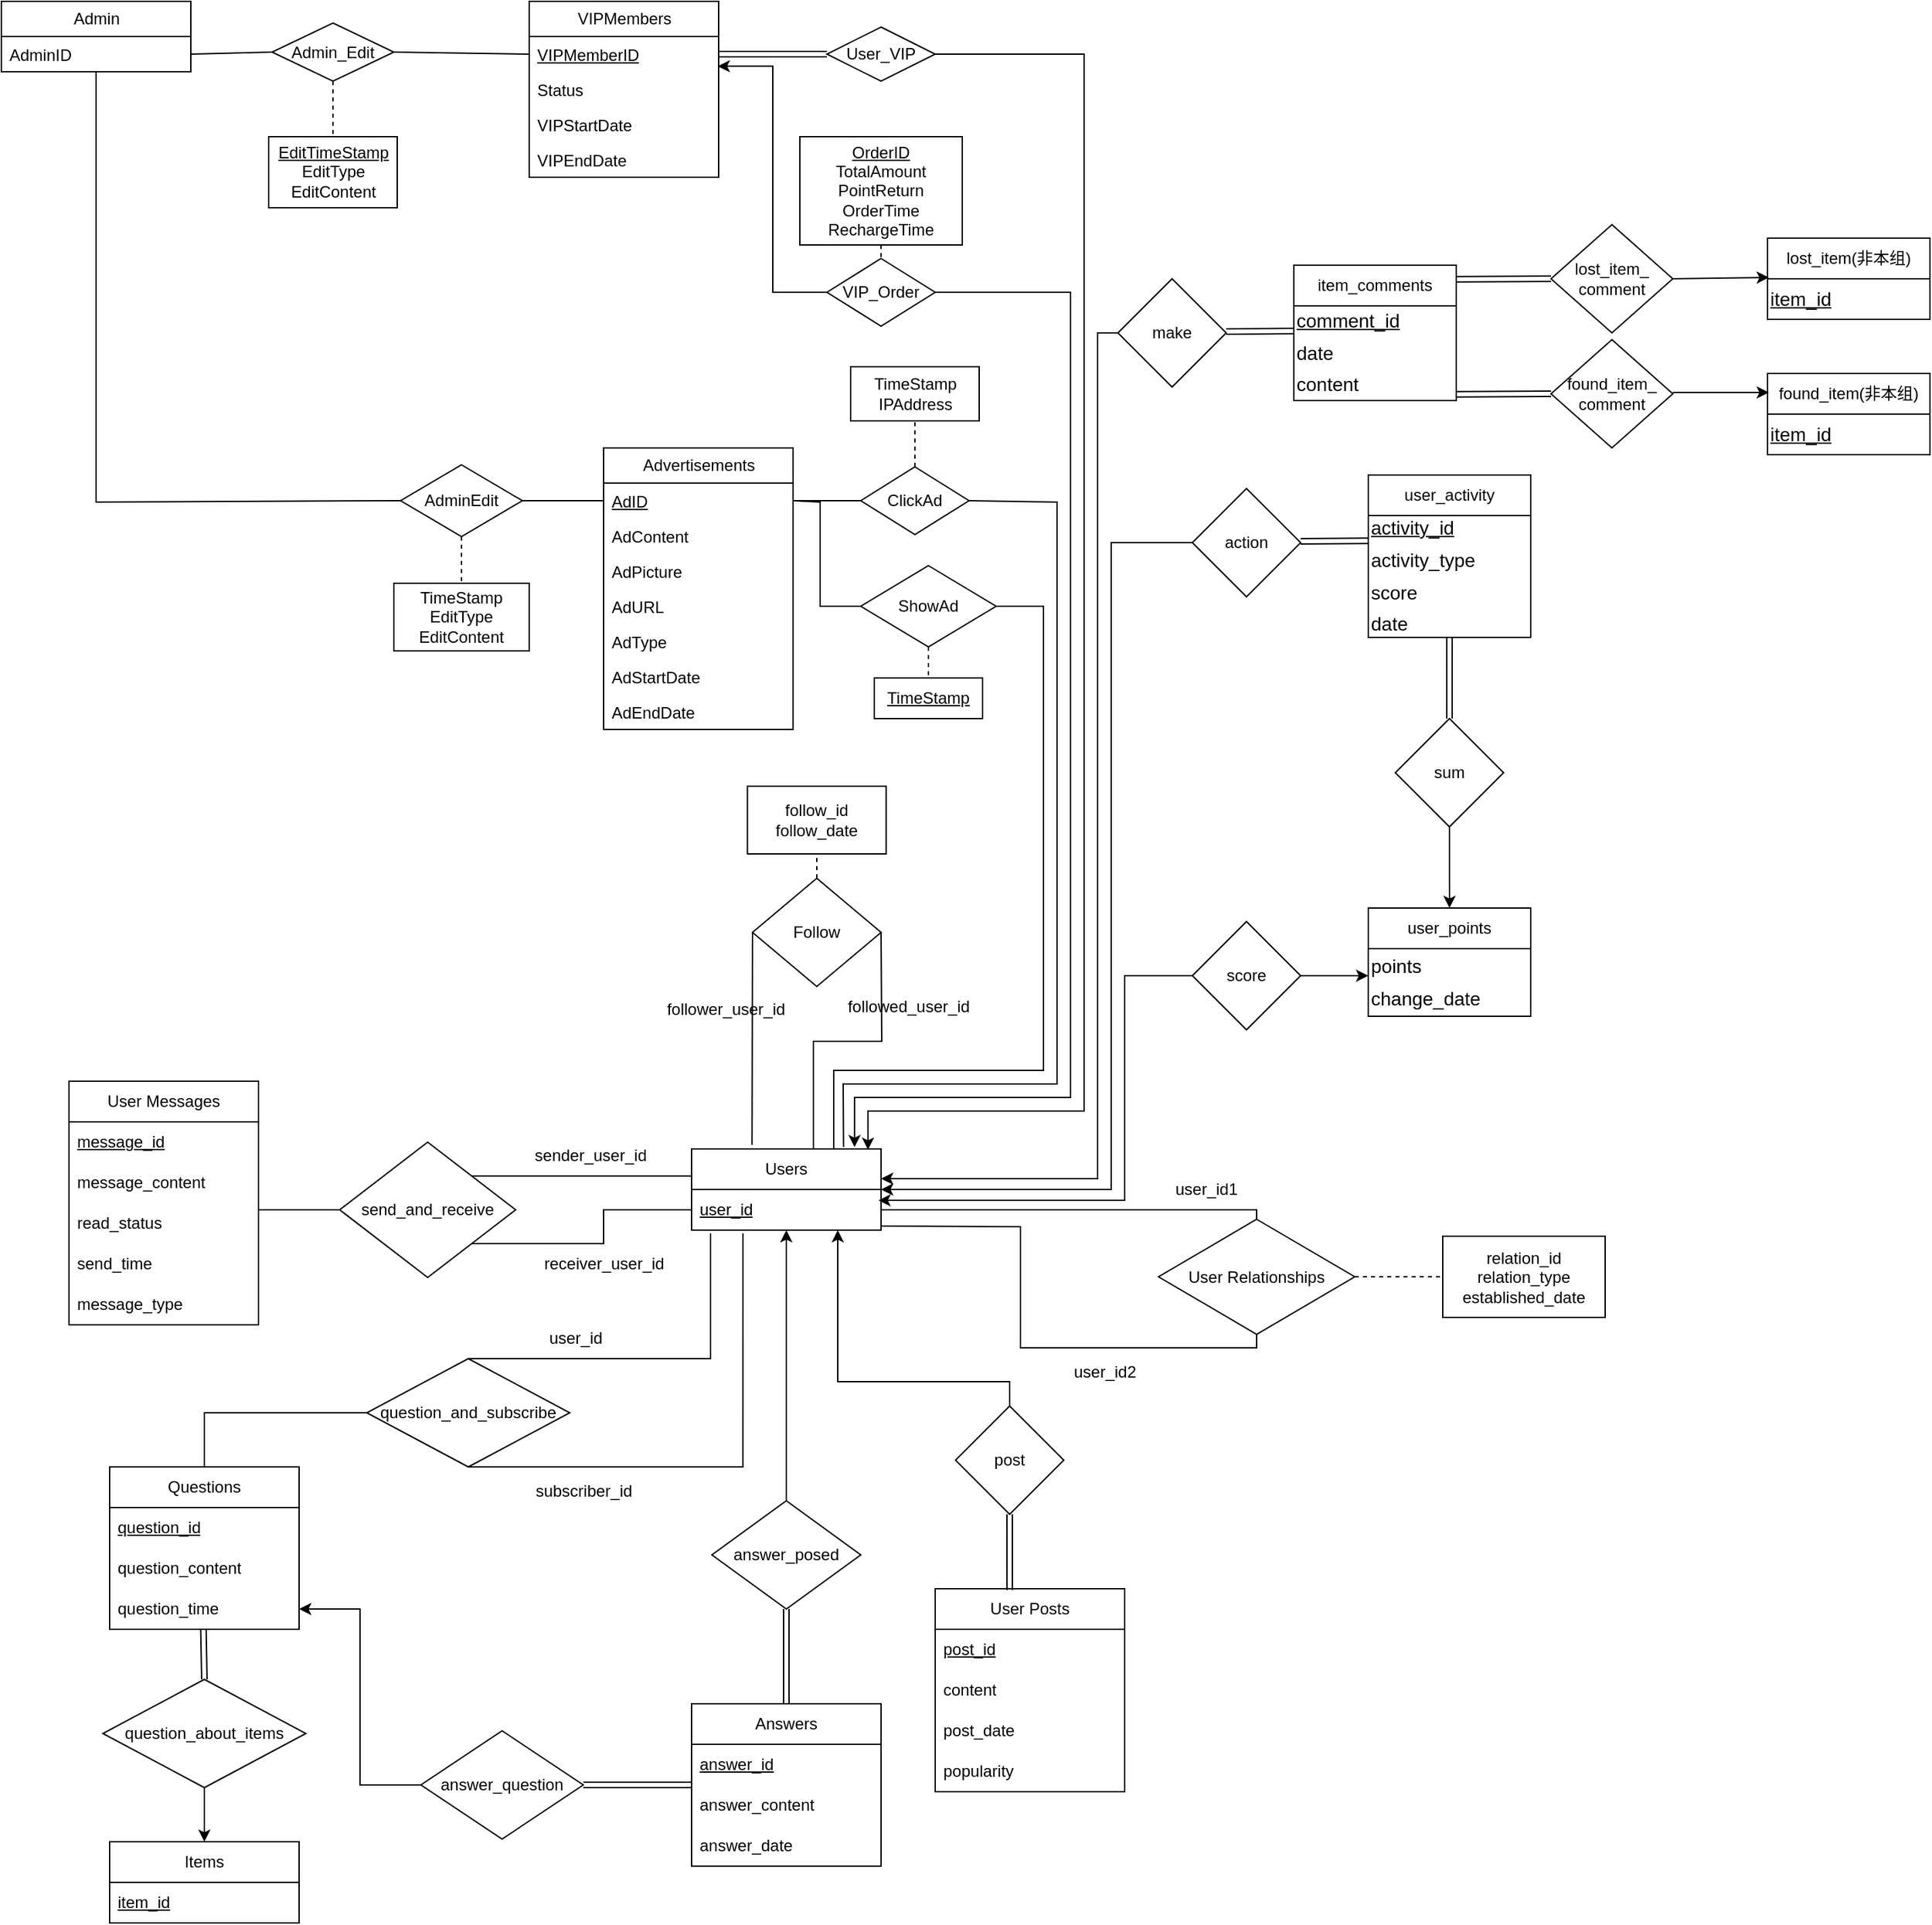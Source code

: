 <mxfile version="24.4.4" type="device">
  <diagram id="23iRSUPoRavnBvh4doch" name="Page-1">
    <mxGraphModel dx="1953" dy="738" grid="1" gridSize="10" guides="1" tooltips="1" connect="1" arrows="1" fold="1" page="1" pageScale="1" pageWidth="827" pageHeight="1169" math="0" shadow="0">
      <root>
        <mxCell id="0" />
        <mxCell id="1" parent="0" />
        <mxCell id="2" value="VIPMembers" style="swimlane;fontStyle=0;childLayout=stackLayout;horizontal=1;startSize=26;fillColor=none;horizontalStack=0;resizeParent=1;resizeParentMax=0;resizeLast=0;collapsible=1;marginBottom=0;html=1;" parent="1" vertex="1">
          <mxGeometry x="80" y="250" width="140" height="130" as="geometry" />
        </mxCell>
        <mxCell id="3" value="&lt;u&gt;VIPMemberID&lt;/u&gt;" style="text;strokeColor=none;fillColor=none;align=left;verticalAlign=top;spacingLeft=4;spacingRight=4;overflow=hidden;rotatable=0;points=[[0,0.5],[1,0.5]];portConstraint=eastwest;whiteSpace=wrap;html=1;" parent="2" vertex="1">
          <mxGeometry y="26" width="140" height="26" as="geometry" />
        </mxCell>
        <mxCell id="4" value="Status" style="text;strokeColor=none;fillColor=none;align=left;verticalAlign=top;spacingLeft=4;spacingRight=4;overflow=hidden;rotatable=0;points=[[0,0.5],[1,0.5]];portConstraint=eastwest;whiteSpace=wrap;html=1;" parent="2" vertex="1">
          <mxGeometry y="52" width="140" height="26" as="geometry" />
        </mxCell>
        <mxCell id="5" value="VIPStartDate" style="text;strokeColor=none;fillColor=none;align=left;verticalAlign=top;spacingLeft=4;spacingRight=4;overflow=hidden;rotatable=0;points=[[0,0.5],[1,0.5]];portConstraint=eastwest;whiteSpace=wrap;html=1;" parent="2" vertex="1">
          <mxGeometry y="78" width="140" height="26" as="geometry" />
        </mxCell>
        <mxCell id="6" value="VIPEndDate" style="text;strokeColor=none;fillColor=none;align=left;verticalAlign=top;spacingLeft=4;spacingRight=4;overflow=hidden;rotatable=0;points=[[0,0.5],[1,0.5]];portConstraint=eastwest;whiteSpace=wrap;html=1;" parent="2" vertex="1">
          <mxGeometry y="104" width="140" height="26" as="geometry" />
        </mxCell>
        <mxCell id="7" style="edgeStyle=orthogonalEdgeStyle;rounded=0;orthogonalLoop=1;jettySize=auto;html=1;exitX=1;exitY=0.5;exitDx=0;exitDy=0;entryX=0.931;entryY=0.011;entryDx=0;entryDy=0;entryPerimeter=0;" parent="1" source="8" target="51" edge="1">
          <mxGeometry relative="1" as="geometry">
            <mxPoint x="490" y="1080" as="targetPoint" />
            <Array as="points">
              <mxPoint x="490" y="289" />
              <mxPoint x="490" y="1070" />
              <mxPoint x="330" y="1070" />
            </Array>
          </mxGeometry>
        </mxCell>
        <mxCell id="8" value="User_VIP" style="rhombus;whiteSpace=wrap;html=1;" parent="1" vertex="1">
          <mxGeometry x="300" y="269" width="80" height="40" as="geometry" />
        </mxCell>
        <mxCell id="11" style="edgeStyle=orthogonalEdgeStyle;rounded=0;orthogonalLoop=1;jettySize=auto;html=1;exitX=1;exitY=0.5;exitDx=0;exitDy=0;entryX=0.86;entryY=-0.022;entryDx=0;entryDy=0;entryPerimeter=0;" parent="1" source="13" target="51" edge="1">
          <mxGeometry relative="1" as="geometry">
            <Array as="points">
              <mxPoint x="480" y="465" />
              <mxPoint x="480" y="1060" />
              <mxPoint x="320" y="1060" />
            </Array>
          </mxGeometry>
        </mxCell>
        <mxCell id="12" style="edgeStyle=orthogonalEdgeStyle;rounded=0;orthogonalLoop=1;jettySize=auto;html=1;exitX=0;exitY=0.5;exitDx=0;exitDy=0;entryX=0.995;entryY=0.844;entryDx=0;entryDy=0;entryPerimeter=0;" parent="1" source="13" target="3" edge="1">
          <mxGeometry relative="1" as="geometry" />
        </mxCell>
        <mxCell id="13" value="VIP_Order" style="rhombus;whiteSpace=wrap;html=1;" parent="1" vertex="1">
          <mxGeometry x="300" y="440" width="80" height="50" as="geometry" />
        </mxCell>
        <mxCell id="14" value="" style="endArrow=none;dashed=1;html=1;rounded=0;exitX=0.5;exitY=1;exitDx=0;exitDy=0;entryX=0.5;entryY=0;entryDx=0;entryDy=0;" parent="1" source="21" target="13" edge="1">
          <mxGeometry width="50" height="50" relative="1" as="geometry">
            <mxPoint x="340" y="500" as="sourcePoint" />
            <mxPoint x="340" y="420" as="targetPoint" />
          </mxGeometry>
        </mxCell>
        <mxCell id="15" value="Admin_Edit" style="rhombus;whiteSpace=wrap;html=1;" parent="1" vertex="1">
          <mxGeometry x="-110" y="266" width="90" height="43" as="geometry" />
        </mxCell>
        <mxCell id="16" value="&lt;u&gt;EditTimeStamp&lt;/u&gt;&lt;br&gt;EditType&lt;br&gt;EditContent" style="whiteSpace=wrap;html=1;" parent="1" vertex="1">
          <mxGeometry x="-112.5" y="350" width="95" height="52.5" as="geometry" />
        </mxCell>
        <mxCell id="17" value="" style="endArrow=none;dashed=1;html=1;rounded=0;exitX=0.5;exitY=1;exitDx=0;exitDy=0;entryX=0.5;entryY=0;entryDx=0;entryDy=0;" parent="1" source="15" target="16" edge="1">
          <mxGeometry width="50" height="50" relative="1" as="geometry">
            <mxPoint x="-140" y="262.5" as="sourcePoint" />
            <mxPoint x="-20" y="330" as="targetPoint" />
          </mxGeometry>
        </mxCell>
        <mxCell id="18" value="Admin" style="swimlane;fontStyle=0;childLayout=stackLayout;horizontal=1;startSize=26;fillColor=none;horizontalStack=0;resizeParent=1;resizeParentMax=0;resizeLast=0;collapsible=1;marginBottom=0;html=1;" parent="1" vertex="1">
          <mxGeometry x="-310" y="250" width="140" height="52" as="geometry" />
        </mxCell>
        <mxCell id="19" value="AdminID" style="text;strokeColor=none;fillColor=none;align=left;verticalAlign=top;spacingLeft=4;spacingRight=4;overflow=hidden;rotatable=0;points=[[0,0.5],[1,0.5]];portConstraint=eastwest;whiteSpace=wrap;html=1;" parent="18" vertex="1">
          <mxGeometry y="26" width="140" height="26" as="geometry" />
        </mxCell>
        <mxCell id="20" value="" style="shape=link;html=1;rounded=0;exitX=1;exitY=0.5;exitDx=0;exitDy=0;entryX=0;entryY=0.5;entryDx=0;entryDy=0;" parent="1" source="3" target="8" edge="1">
          <mxGeometry width="100" relative="1" as="geometry">
            <mxPoint x="310" y="340" as="sourcePoint" />
            <mxPoint x="410" y="340" as="targetPoint" />
            <Array as="points" />
          </mxGeometry>
        </mxCell>
        <mxCell id="21" value="&lt;u style=&quot;&quot;&gt;OrderID&lt;br&gt;&lt;/u&gt;&lt;span style=&quot;text-align: left;&quot;&gt;TotalAmount&lt;br&gt;&lt;/span&gt;&lt;span style=&quot;text-align: left;&quot;&gt;PointReturn&lt;br&gt;&lt;/span&gt;&lt;span style=&quot;text-align: left;&quot;&gt;OrderTime&lt;br&gt;&lt;/span&gt;&lt;span style=&quot;text-align: left;&quot;&gt;RechargeTime&lt;/span&gt;&lt;u style=&quot;&quot;&gt;&lt;br&gt;&lt;/u&gt;" style="rounded=0;whiteSpace=wrap;html=1;" parent="1" vertex="1">
          <mxGeometry x="280" y="350" width="120" height="80" as="geometry" />
        </mxCell>
        <mxCell id="22" value="" style="endArrow=none;html=1;rounded=0;entryX=0;entryY=0.5;entryDx=0;entryDy=0;exitX=1;exitY=0.5;exitDx=0;exitDy=0;" parent="1" source="15" target="3" edge="1">
          <mxGeometry width="50" height="50" relative="1" as="geometry">
            <mxPoint x="-20" y="410" as="sourcePoint" />
            <mxPoint x="30" y="360" as="targetPoint" />
          </mxGeometry>
        </mxCell>
        <mxCell id="23" value="" style="endArrow=none;html=1;rounded=0;entryX=0;entryY=0.5;entryDx=0;entryDy=0;exitX=1;exitY=0.5;exitDx=0;exitDy=0;" parent="1" source="19" target="15" edge="1">
          <mxGeometry width="50" height="50" relative="1" as="geometry">
            <mxPoint x="-150" y="442.5" as="sourcePoint" />
            <mxPoint x="-100" y="392.5" as="targetPoint" />
          </mxGeometry>
        </mxCell>
        <mxCell id="24" value="Advertisements" style="swimlane;fontStyle=0;childLayout=stackLayout;horizontal=1;startSize=26;fillColor=none;horizontalStack=0;resizeParent=1;resizeParentMax=0;resizeLast=0;collapsible=1;marginBottom=0;html=1;" parent="1" vertex="1">
          <mxGeometry x="135" y="580" width="140" height="208" as="geometry" />
        </mxCell>
        <mxCell id="25" value="&lt;u&gt;AdID&lt;/u&gt;" style="text;strokeColor=none;fillColor=none;align=left;verticalAlign=top;spacingLeft=4;spacingRight=4;overflow=hidden;rotatable=0;points=[[0,0.5],[1,0.5]];portConstraint=eastwest;whiteSpace=wrap;html=1;" parent="24" vertex="1">
          <mxGeometry y="26" width="140" height="26" as="geometry" />
        </mxCell>
        <mxCell id="26" value="AdContent" style="text;strokeColor=none;fillColor=none;align=left;verticalAlign=top;spacingLeft=4;spacingRight=4;overflow=hidden;rotatable=0;points=[[0,0.5],[1,0.5]];portConstraint=eastwest;whiteSpace=wrap;html=1;" parent="24" vertex="1">
          <mxGeometry y="52" width="140" height="26" as="geometry" />
        </mxCell>
        <mxCell id="27" value="AdPicture" style="text;strokeColor=none;fillColor=none;align=left;verticalAlign=top;spacingLeft=4;spacingRight=4;overflow=hidden;rotatable=0;points=[[0,0.5],[1,0.5]];portConstraint=eastwest;whiteSpace=wrap;html=1;" parent="24" vertex="1">
          <mxGeometry y="78" width="140" height="26" as="geometry" />
        </mxCell>
        <mxCell id="28" value="AdURL" style="text;strokeColor=none;fillColor=none;align=left;verticalAlign=top;spacingLeft=4;spacingRight=4;overflow=hidden;rotatable=0;points=[[0,0.5],[1,0.5]];portConstraint=eastwest;whiteSpace=wrap;html=1;" parent="24" vertex="1">
          <mxGeometry y="104" width="140" height="26" as="geometry" />
        </mxCell>
        <mxCell id="29" value="AdType" style="text;strokeColor=none;fillColor=none;align=left;verticalAlign=top;spacingLeft=4;spacingRight=4;overflow=hidden;rotatable=0;points=[[0,0.5],[1,0.5]];portConstraint=eastwest;whiteSpace=wrap;html=1;" parent="24" vertex="1">
          <mxGeometry y="130" width="140" height="26" as="geometry" />
        </mxCell>
        <mxCell id="30" value="AdStartDate" style="text;strokeColor=none;fillColor=none;align=left;verticalAlign=top;spacingLeft=4;spacingRight=4;overflow=hidden;rotatable=0;points=[[0,0.5],[1,0.5]];portConstraint=eastwest;whiteSpace=wrap;html=1;" parent="24" vertex="1">
          <mxGeometry y="156" width="140" height="26" as="geometry" />
        </mxCell>
        <mxCell id="31" value="AdEndDate" style="text;strokeColor=none;fillColor=none;align=left;verticalAlign=top;spacingLeft=4;spacingRight=4;overflow=hidden;rotatable=0;points=[[0,0.5],[1,0.5]];portConstraint=eastwest;whiteSpace=wrap;html=1;" parent="24" vertex="1">
          <mxGeometry y="182" width="140" height="26" as="geometry" />
        </mxCell>
        <mxCell id="32" value="ShowAd" style="rhombus;whiteSpace=wrap;html=1;" parent="1" vertex="1">
          <mxGeometry x="325" y="667" width="100" height="60" as="geometry" />
        </mxCell>
        <mxCell id="33" value="" style="endArrow=none;dashed=1;html=1;rounded=0;exitX=0.5;exitY=1;exitDx=0;exitDy=0;entryX=0.5;entryY=0;entryDx=0;entryDy=0;" parent="1" source="32" target="34" edge="1">
          <mxGeometry width="50" height="50" relative="1" as="geometry">
            <mxPoint x="225" y="860" as="sourcePoint" />
            <mxPoint x="275" y="810" as="targetPoint" />
            <Array as="points" />
          </mxGeometry>
        </mxCell>
        <mxCell id="34" value="&lt;u&gt;TimeStamp&lt;/u&gt;" style="rounded=0;whiteSpace=wrap;html=1;" parent="1" vertex="1">
          <mxGeometry x="335" y="750" width="80" height="30" as="geometry" />
        </mxCell>
        <mxCell id="37" value="ClickAd" style="rhombus;whiteSpace=wrap;html=1;" parent="1" vertex="1">
          <mxGeometry x="325" y="594" width="80" height="50" as="geometry" />
        </mxCell>
        <mxCell id="38" value="TimeStamp&lt;br&gt;IPAddress" style="rounded=0;whiteSpace=wrap;html=1;" parent="1" vertex="1">
          <mxGeometry x="317.5" y="520" width="95" height="40" as="geometry" />
        </mxCell>
        <mxCell id="39" value="" style="endArrow=none;dashed=1;html=1;rounded=0;entryX=0.5;entryY=1;entryDx=0;entryDy=0;exitX=0.5;exitY=0;exitDx=0;exitDy=0;" parent="1" source="37" target="38" edge="1">
          <mxGeometry width="50" height="50" relative="1" as="geometry">
            <mxPoint x="265" y="640" as="sourcePoint" />
            <mxPoint x="315" y="590" as="targetPoint" />
          </mxGeometry>
        </mxCell>
        <mxCell id="40" value="AdminEdit" style="rhombus;whiteSpace=wrap;html=1;" parent="1" vertex="1">
          <mxGeometry x="-15" y="592.5" width="90" height="53" as="geometry" />
        </mxCell>
        <mxCell id="41" value="TimeStamp&lt;br&gt;EditType&lt;br&gt;EditContent" style="rounded=0;whiteSpace=wrap;html=1;" parent="1" vertex="1">
          <mxGeometry x="-20" y="680" width="100" height="50" as="geometry" />
        </mxCell>
        <mxCell id="42" value="" style="endArrow=none;dashed=1;html=1;rounded=0;exitX=0.5;exitY=1;exitDx=0;exitDy=0;entryX=0.5;entryY=0;entryDx=0;entryDy=0;" parent="1" source="40" target="41" edge="1">
          <mxGeometry width="50" height="50" relative="1" as="geometry">
            <mxPoint x="30" y="650" as="sourcePoint" />
            <mxPoint x="30" y="670" as="targetPoint" />
          </mxGeometry>
        </mxCell>
        <mxCell id="45" value="" style="endArrow=none;html=1;rounded=0;entryX=0;entryY=0.5;entryDx=0;entryDy=0;" parent="1" source="19" target="40" edge="1">
          <mxGeometry width="50" height="50" relative="1" as="geometry">
            <mxPoint x="-115" y="749" as="sourcePoint" />
            <mxPoint x="-85" y="774" as="targetPoint" />
            <Array as="points">
              <mxPoint x="-240" y="620" />
            </Array>
          </mxGeometry>
        </mxCell>
        <mxCell id="46" value="" style="endArrow=none;html=1;rounded=0;entryX=0;entryY=0.5;entryDx=0;entryDy=0;exitX=1;exitY=0.5;exitDx=0;exitDy=0;" parent="1" source="40" target="25" edge="1">
          <mxGeometry width="50" height="50" relative="1" as="geometry">
            <mxPoint x="-95" y="760" as="sourcePoint" />
            <mxPoint x="-45" y="710" as="targetPoint" />
          </mxGeometry>
        </mxCell>
        <mxCell id="47" value="" style="endArrow=none;html=1;rounded=0;entryX=0;entryY=0.5;entryDx=0;entryDy=0;exitX=1;exitY=0.5;exitDx=0;exitDy=0;" parent="1" source="25" target="37" edge="1">
          <mxGeometry width="50" height="50" relative="1" as="geometry">
            <mxPoint x="285" y="670" as="sourcePoint" />
            <mxPoint x="335" y="620" as="targetPoint" />
          </mxGeometry>
        </mxCell>
        <mxCell id="48" value="" style="endArrow=none;html=1;rounded=0;entryX=0.802;entryY=-0.022;entryDx=0;entryDy=0;exitX=1;exitY=0.5;exitDx=0;exitDy=0;entryPerimeter=0;" parent="1" source="37" target="51" edge="1">
          <mxGeometry width="50" height="50" relative="1" as="geometry">
            <mxPoint x="365" y="820" as="sourcePoint" />
            <mxPoint x="415" y="749" as="targetPoint" />
            <Array as="points">
              <mxPoint x="470" y="620" />
              <mxPoint x="470" y="1050" />
              <mxPoint x="312" y="1050" />
            </Array>
          </mxGeometry>
        </mxCell>
        <mxCell id="49" value="" style="endArrow=none;html=1;rounded=0;entryX=0.75;entryY=0;entryDx=0;entryDy=0;exitX=1;exitY=0.5;exitDx=0;exitDy=0;" parent="1" source="32" target="51" edge="1">
          <mxGeometry width="50" height="50" relative="1" as="geometry">
            <mxPoint x="485" y="950" as="sourcePoint" />
            <mxPoint x="489.06" y="764.678" as="targetPoint" />
            <Array as="points">
              <mxPoint x="460" y="697" />
              <mxPoint x="460" y="1040" />
              <mxPoint x="305" y="1040" />
            </Array>
          </mxGeometry>
        </mxCell>
        <mxCell id="50" value="" style="endArrow=none;html=1;rounded=0;entryX=0;entryY=0.5;entryDx=0;entryDy=0;exitX=1;exitY=0.5;exitDx=0;exitDy=0;" parent="1" source="25" target="32" edge="1">
          <mxGeometry width="50" height="50" relative="1" as="geometry">
            <mxPoint x="335" y="880" as="sourcePoint" />
            <mxPoint x="385" y="830" as="targetPoint" />
            <Array as="points">
              <mxPoint x="295" y="620" />
              <mxPoint x="295" y="697" />
            </Array>
          </mxGeometry>
        </mxCell>
        <mxCell id="51" value="Users" style="swimlane;fontStyle=0;childLayout=stackLayout;horizontal=1;startSize=30;horizontalStack=0;resizeParent=1;resizeParentMax=0;resizeLast=0;collapsible=1;marginBottom=0;whiteSpace=wrap;html=1;" parent="1" vertex="1">
          <mxGeometry x="200" y="1098" width="140" height="60" as="geometry" />
        </mxCell>
        <mxCell id="52" value="&lt;u&gt;user_id&lt;/u&gt;" style="text;strokeColor=none;fillColor=none;align=left;verticalAlign=middle;spacingLeft=4;spacingRight=4;overflow=hidden;points=[[0,0.5],[1,0.5]];portConstraint=eastwest;rotatable=0;whiteSpace=wrap;html=1;" parent="51" vertex="1">
          <mxGeometry y="30" width="140" height="30" as="geometry" />
        </mxCell>
        <mxCell id="53" value="User Messages" style="swimlane;fontStyle=0;childLayout=stackLayout;horizontal=1;startSize=30;horizontalStack=0;resizeParent=1;resizeParentMax=0;resizeLast=0;collapsible=1;marginBottom=0;whiteSpace=wrap;html=1;" parent="1" vertex="1">
          <mxGeometry x="-260" y="1048" width="140" height="180" as="geometry">
            <mxRectangle x="70" y="240" width="100" height="30" as="alternateBounds" />
          </mxGeometry>
        </mxCell>
        <mxCell id="54" value="&lt;u&gt;message_id&lt;/u&gt;" style="text;strokeColor=none;fillColor=none;align=left;verticalAlign=middle;spacingLeft=4;spacingRight=4;overflow=hidden;points=[[0,0.5],[1,0.5]];portConstraint=eastwest;rotatable=0;whiteSpace=wrap;html=1;" parent="53" vertex="1">
          <mxGeometry y="30" width="140" height="30" as="geometry" />
        </mxCell>
        <mxCell id="55" value="message_content" style="text;strokeColor=none;fillColor=none;align=left;verticalAlign=middle;spacingLeft=4;spacingRight=4;overflow=hidden;points=[[0,0.5],[1,0.5]];portConstraint=eastwest;rotatable=0;whiteSpace=wrap;html=1;" parent="53" vertex="1">
          <mxGeometry y="60" width="140" height="30" as="geometry" />
        </mxCell>
        <mxCell id="56" value="read_status" style="text;strokeColor=none;fillColor=none;align=left;verticalAlign=middle;spacingLeft=4;spacingRight=4;overflow=hidden;points=[[0,0.5],[1,0.5]];portConstraint=eastwest;rotatable=0;whiteSpace=wrap;html=1;" parent="53" vertex="1">
          <mxGeometry y="90" width="140" height="30" as="geometry" />
        </mxCell>
        <mxCell id="57" value="send_time" style="text;strokeColor=none;fillColor=none;align=left;verticalAlign=middle;spacingLeft=4;spacingRight=4;overflow=hidden;points=[[0,0.5],[1,0.5]];portConstraint=eastwest;rotatable=0;whiteSpace=wrap;html=1;" parent="53" vertex="1">
          <mxGeometry y="120" width="140" height="30" as="geometry" />
        </mxCell>
        <mxCell id="58" value="message_type" style="text;strokeColor=none;fillColor=none;align=left;verticalAlign=middle;spacingLeft=4;spacingRight=4;overflow=hidden;points=[[0,0.5],[1,0.5]];portConstraint=eastwest;rotatable=0;whiteSpace=wrap;html=1;" parent="53" vertex="1">
          <mxGeometry y="150" width="140" height="30" as="geometry" />
        </mxCell>
        <mxCell id="59" value="send_and_receive" style="rhombus;whiteSpace=wrap;html=1;" parent="1" vertex="1">
          <mxGeometry x="-60" y="1093" width="130" height="100" as="geometry" />
        </mxCell>
        <mxCell id="60" value="sender_user_id" style="text;html=1;align=center;verticalAlign=middle;resizable=0;points=[];autosize=1;strokeColor=none;fillColor=none;" parent="1" vertex="1">
          <mxGeometry x="70" y="1088" width="110" height="30" as="geometry" />
        </mxCell>
        <mxCell id="61" value="receiver_user_id" style="text;html=1;align=center;verticalAlign=middle;resizable=0;points=[];autosize=1;strokeColor=none;fillColor=none;" parent="1" vertex="1">
          <mxGeometry x="80" y="1168" width="110" height="30" as="geometry" />
        </mxCell>
        <mxCell id="62" value="User Posts" style="swimlane;fontStyle=0;childLayout=stackLayout;horizontal=1;startSize=30;horizontalStack=0;resizeParent=1;resizeParentMax=0;resizeLast=0;collapsible=1;marginBottom=0;whiteSpace=wrap;html=1;" parent="1" vertex="1">
          <mxGeometry x="380" y="1423" width="140" height="150" as="geometry" />
        </mxCell>
        <mxCell id="63" value="&lt;u&gt;post_id&lt;/u&gt;" style="text;strokeColor=none;fillColor=none;align=left;verticalAlign=middle;spacingLeft=4;spacingRight=4;overflow=hidden;points=[[0,0.5],[1,0.5]];portConstraint=eastwest;rotatable=0;whiteSpace=wrap;html=1;" parent="62" vertex="1">
          <mxGeometry y="30" width="140" height="30" as="geometry" />
        </mxCell>
        <mxCell id="64" value="content" style="text;strokeColor=none;fillColor=none;align=left;verticalAlign=middle;spacingLeft=4;spacingRight=4;overflow=hidden;points=[[0,0.5],[1,0.5]];portConstraint=eastwest;rotatable=0;whiteSpace=wrap;html=1;" parent="62" vertex="1">
          <mxGeometry y="60" width="140" height="30" as="geometry" />
        </mxCell>
        <mxCell id="65" value="post_date" style="text;strokeColor=none;fillColor=none;align=left;verticalAlign=middle;spacingLeft=4;spacingRight=4;overflow=hidden;points=[[0,0.5],[1,0.5]];portConstraint=eastwest;rotatable=0;whiteSpace=wrap;html=1;" parent="62" vertex="1">
          <mxGeometry y="90" width="140" height="30" as="geometry" />
        </mxCell>
        <mxCell id="66" value="popularity" style="text;strokeColor=none;fillColor=none;align=left;verticalAlign=middle;spacingLeft=4;spacingRight=4;overflow=hidden;points=[[0,0.5],[1,0.5]];portConstraint=eastwest;rotatable=0;whiteSpace=wrap;html=1;" parent="62" vertex="1">
          <mxGeometry y="120" width="140" height="30" as="geometry" />
        </mxCell>
        <mxCell id="67" value="post" style="rhombus;whiteSpace=wrap;html=1;" parent="1" vertex="1">
          <mxGeometry x="395" y="1288" width="80" height="80" as="geometry" />
        </mxCell>
        <mxCell id="68" value="User Relationships" style="rhombus;whiteSpace=wrap;html=1;" parent="1" vertex="1">
          <mxGeometry x="545" y="1150" width="145" height="85" as="geometry" />
        </mxCell>
        <mxCell id="69" value="Questions" style="swimlane;fontStyle=0;childLayout=stackLayout;horizontal=1;startSize=30;horizontalStack=0;resizeParent=1;resizeParentMax=0;resizeLast=0;collapsible=1;marginBottom=0;whiteSpace=wrap;html=1;" parent="1" vertex="1">
          <mxGeometry x="-230" y="1333" width="140" height="120" as="geometry" />
        </mxCell>
        <mxCell id="70" value="&lt;u&gt;question_id&lt;/u&gt;" style="text;strokeColor=none;fillColor=none;align=left;verticalAlign=middle;spacingLeft=4;spacingRight=4;overflow=hidden;points=[[0,0.5],[1,0.5]];portConstraint=eastwest;rotatable=0;whiteSpace=wrap;html=1;" parent="69" vertex="1">
          <mxGeometry y="30" width="140" height="30" as="geometry" />
        </mxCell>
        <mxCell id="71" value="question_content" style="text;strokeColor=none;fillColor=none;align=left;verticalAlign=middle;spacingLeft=4;spacingRight=4;overflow=hidden;points=[[0,0.5],[1,0.5]];portConstraint=eastwest;rotatable=0;whiteSpace=wrap;html=1;" parent="69" vertex="1">
          <mxGeometry y="60" width="140" height="30" as="geometry" />
        </mxCell>
        <mxCell id="72" value="question_time" style="text;strokeColor=none;fillColor=none;align=left;verticalAlign=middle;spacingLeft=4;spacingRight=4;overflow=hidden;points=[[0,0.5],[1,0.5]];portConstraint=eastwest;rotatable=0;whiteSpace=wrap;html=1;" parent="69" vertex="1">
          <mxGeometry y="90" width="140" height="30" as="geometry" />
        </mxCell>
        <mxCell id="73" value="Answers" style="swimlane;fontStyle=0;childLayout=stackLayout;horizontal=1;startSize=30;horizontalStack=0;resizeParent=1;resizeParentMax=0;resizeLast=0;collapsible=1;marginBottom=0;whiteSpace=wrap;html=1;" parent="1" vertex="1">
          <mxGeometry x="200" y="1508" width="140" height="120" as="geometry" />
        </mxCell>
        <mxCell id="74" value="&lt;u&gt;answer_id&lt;/u&gt;" style="text;strokeColor=none;fillColor=none;align=left;verticalAlign=middle;spacingLeft=4;spacingRight=4;overflow=hidden;points=[[0,0.5],[1,0.5]];portConstraint=eastwest;rotatable=0;whiteSpace=wrap;html=1;" parent="73" vertex="1">
          <mxGeometry y="30" width="140" height="30" as="geometry" />
        </mxCell>
        <mxCell id="75" value="answer_content" style="text;strokeColor=none;fillColor=none;align=left;verticalAlign=middle;spacingLeft=4;spacingRight=4;overflow=hidden;points=[[0,0.5],[1,0.5]];portConstraint=eastwest;rotatable=0;whiteSpace=wrap;html=1;" parent="73" vertex="1">
          <mxGeometry y="60" width="140" height="30" as="geometry" />
        </mxCell>
        <mxCell id="76" value="answer_date" style="text;strokeColor=none;fillColor=none;align=left;verticalAlign=middle;spacingLeft=4;spacingRight=4;overflow=hidden;points=[[0,0.5],[1,0.5]];portConstraint=eastwest;rotatable=0;whiteSpace=wrap;html=1;" parent="73" vertex="1">
          <mxGeometry y="90" width="140" height="30" as="geometry" />
        </mxCell>
        <mxCell id="77" value="question_and_subscribe" style="rhombus;whiteSpace=wrap;html=1;" parent="1" vertex="1">
          <mxGeometry x="-40" y="1253" width="150" height="80" as="geometry" />
        </mxCell>
        <mxCell id="78" style="edgeStyle=orthogonalEdgeStyle;rounded=0;orthogonalLoop=1;jettySize=auto;html=1;exitX=0.5;exitY=1;exitDx=0;exitDy=0;entryX=0.5;entryY=0;entryDx=0;entryDy=0;shape=link;" parent="1" source="79" target="73" edge="1">
          <mxGeometry relative="1" as="geometry" />
        </mxCell>
        <mxCell id="79" value="answer_posed" style="rhombus;whiteSpace=wrap;html=1;" parent="1" vertex="1">
          <mxGeometry x="215" y="1358" width="110" height="80" as="geometry" />
        </mxCell>
        <mxCell id="80" style="edgeStyle=orthogonalEdgeStyle;rounded=0;orthogonalLoop=1;jettySize=auto;html=1;exitX=0;exitY=0.5;exitDx=0;exitDy=0;entryX=1;entryY=0.5;entryDx=0;entryDy=0;" parent="1" source="82" target="72" edge="1">
          <mxGeometry relative="1" as="geometry" />
        </mxCell>
        <mxCell id="81" style="edgeStyle=orthogonalEdgeStyle;rounded=0;orthogonalLoop=1;jettySize=auto;html=1;exitX=1;exitY=0.5;exitDx=0;exitDy=0;entryX=0;entryY=0.5;entryDx=0;entryDy=0;shape=link;" parent="1" source="82" target="73" edge="1">
          <mxGeometry relative="1" as="geometry" />
        </mxCell>
        <mxCell id="82" value="answer_question" style="rhombus;whiteSpace=wrap;html=1;" parent="1" vertex="1">
          <mxGeometry y="1528" width="120" height="80" as="geometry" />
        </mxCell>
        <mxCell id="83" value="Items" style="swimlane;fontStyle=0;childLayout=stackLayout;horizontal=1;startSize=30;horizontalStack=0;resizeParent=1;resizeParentMax=0;resizeLast=0;collapsible=1;marginBottom=0;whiteSpace=wrap;html=1;" parent="1" vertex="1">
          <mxGeometry x="-230" y="1610" width="140" height="60" as="geometry" />
        </mxCell>
        <mxCell id="84" value="&lt;u&gt;item_id&lt;/u&gt;" style="text;strokeColor=none;fillColor=none;align=left;verticalAlign=middle;spacingLeft=4;spacingRight=4;overflow=hidden;points=[[0,0.5],[1,0.5]];portConstraint=eastwest;rotatable=0;whiteSpace=wrap;html=1;" parent="83" vertex="1">
          <mxGeometry y="30" width="140" height="30" as="geometry" />
        </mxCell>
        <mxCell id="85" style="edgeStyle=orthogonalEdgeStyle;rounded=0;orthogonalLoop=1;jettySize=auto;html=1;exitX=0.5;exitY=1;exitDx=0;exitDy=0;entryX=0.5;entryY=0;entryDx=0;entryDy=0;" parent="1" source="86" target="83" edge="1">
          <mxGeometry relative="1" as="geometry" />
        </mxCell>
        <mxCell id="86" value="question_about_items" style="rhombus;whiteSpace=wrap;html=1;" parent="1" vertex="1">
          <mxGeometry x="-235" y="1490" width="150" height="80" as="geometry" />
        </mxCell>
        <mxCell id="87" style="edgeStyle=orthogonalEdgeStyle;rounded=0;orthogonalLoop=1;jettySize=auto;html=1;exitX=0.5;exitY=0;exitDx=0;exitDy=0;" parent="1" source="67" edge="1">
          <mxGeometry relative="1" as="geometry">
            <mxPoint x="308" y="1158" as="targetPoint" />
            <Array as="points">
              <mxPoint x="435" y="1270" />
              <mxPoint x="308" y="1270" />
            </Array>
          </mxGeometry>
        </mxCell>
        <mxCell id="88" style="edgeStyle=orthogonalEdgeStyle;rounded=0;orthogonalLoop=1;jettySize=auto;html=1;exitX=0.5;exitY=0;exitDx=0;exitDy=0;" parent="1" source="79" edge="1">
          <mxGeometry relative="1" as="geometry">
            <mxPoint x="270" y="1158" as="targetPoint" />
            <Array as="points">
              <mxPoint x="270" y="1158" />
            </Array>
          </mxGeometry>
        </mxCell>
        <mxCell id="89" style="edgeStyle=orthogonalEdgeStyle;rounded=0;orthogonalLoop=1;jettySize=auto;html=1;exitX=0.5;exitY=1;exitDx=0;exitDy=0;entryX=0.393;entryY=0.007;entryDx=0;entryDy=0;entryPerimeter=0;shape=link;" parent="1" source="67" target="62" edge="1">
          <mxGeometry relative="1" as="geometry" />
        </mxCell>
        <mxCell id="90" style="edgeStyle=orthogonalEdgeStyle;rounded=0;orthogonalLoop=1;jettySize=auto;html=1;exitX=0.5;exitY=0;exitDx=0;exitDy=0;entryX=0.495;entryY=0.989;entryDx=0;entryDy=0;entryPerimeter=0;shape=link;" parent="1" source="86" target="72" edge="1">
          <mxGeometry relative="1" as="geometry">
            <mxPoint x="-160" y="1512.01" as="targetPoint" />
          </mxGeometry>
        </mxCell>
        <mxCell id="92" value="" style="endArrow=none;html=1;rounded=0;entryX=0.5;entryY=1;entryDx=0;entryDy=0;edgeStyle=orthogonalEdgeStyle;" parent="1" target="68" edge="1">
          <mxGeometry width="50" height="50" relative="1" as="geometry">
            <mxPoint x="340" y="1155" as="sourcePoint" />
            <mxPoint x="480" y="1178" as="targetPoint" />
          </mxGeometry>
        </mxCell>
        <mxCell id="94" value="user_id2" style="text;html=1;align=center;verticalAlign=middle;resizable=0;points=[];autosize=1;strokeColor=none;fillColor=none;" parent="1" vertex="1">
          <mxGeometry x="470" y="1247.5" width="70" height="30" as="geometry" />
        </mxCell>
        <mxCell id="95" value="Follow" style="rhombus;whiteSpace=wrap;html=1;" parent="1" vertex="1">
          <mxGeometry x="245" y="898" width="95" height="80" as="geometry" />
        </mxCell>
        <mxCell id="96" value="" style="endArrow=none;html=1;rounded=0;exitX=0.319;exitY=-0.05;exitDx=0;exitDy=0;exitPerimeter=0;" parent="1" source="51" edge="1">
          <mxGeometry width="50" height="50" relative="1" as="geometry">
            <mxPoint x="195" y="988" as="sourcePoint" />
            <mxPoint x="245" y="938" as="targetPoint" />
          </mxGeometry>
        </mxCell>
        <mxCell id="97" value="" style="endArrow=none;html=1;rounded=0;exitX=0.643;exitY=0;exitDx=0;exitDy=0;exitPerimeter=0;edgeStyle=orthogonalEdgeStyle;" parent="1" source="51" edge="1">
          <mxGeometry width="50" height="50" relative="1" as="geometry">
            <mxPoint x="290" y="988" as="sourcePoint" />
            <mxPoint x="340" y="938" as="targetPoint" />
          </mxGeometry>
        </mxCell>
        <mxCell id="98" value="follower_user_id" style="text;html=1;align=center;verticalAlign=middle;resizable=0;points=[];autosize=1;strokeColor=none;fillColor=none;" parent="1" vertex="1">
          <mxGeometry x="170" y="980" width="110" height="30" as="geometry" />
        </mxCell>
        <mxCell id="99" value="followed_user_id" style="text;html=1;align=center;verticalAlign=middle;resizable=0;points=[];autosize=1;strokeColor=none;fillColor=none;" parent="1" vertex="1">
          <mxGeometry x="305" y="978" width="110" height="30" as="geometry" />
        </mxCell>
        <mxCell id="100" value="" style="endArrow=none;dashed=1;html=1;rounded=0;exitX=1;exitY=0.5;exitDx=0;exitDy=0;entryX=0;entryY=0.472;entryDx=0;entryDy=0;entryPerimeter=0;" parent="1" source="68" edge="1">
          <mxGeometry width="50" height="50" relative="1" as="geometry">
            <mxPoint x="705" y="1235" as="sourcePoint" />
            <mxPoint x="755" y="1192.48" as="targetPoint" />
          </mxGeometry>
        </mxCell>
        <mxCell id="101" value="relation_id&lt;div&gt;relation_type&lt;/div&gt;&lt;div&gt;established_date&lt;/div&gt;" style="rounded=0;whiteSpace=wrap;html=1;" parent="1" vertex="1">
          <mxGeometry x="755" y="1162.5" width="120" height="60" as="geometry" />
        </mxCell>
        <mxCell id="102" value="follow_id&lt;div&gt;follow_date&lt;/div&gt;" style="rounded=0;whiteSpace=wrap;html=1;" parent="1" vertex="1">
          <mxGeometry x="241.25" y="830" width="102.5" height="50" as="geometry" />
        </mxCell>
        <mxCell id="103" value="" style="endArrow=none;dashed=1;html=1;rounded=0;entryX=0.5;entryY=1;entryDx=0;entryDy=0;exitX=0.5;exitY=0;exitDx=0;exitDy=0;" parent="1" source="95" target="102" edge="1">
          <mxGeometry width="50" height="50" relative="1" as="geometry">
            <mxPoint x="290" y="898" as="sourcePoint" />
            <mxPoint x="340" y="848" as="targetPoint" />
          </mxGeometry>
        </mxCell>
        <mxCell id="104" value="" style="endArrow=none;html=1;rounded=0;entryX=0;entryY=0.333;entryDx=0;entryDy=0;exitX=1;exitY=0;exitDx=0;exitDy=0;entryPerimeter=0;" parent="1" source="59" target="51" edge="1">
          <mxGeometry width="50" height="50" relative="1" as="geometry">
            <mxPoint x="94" y="1118" as="sourcePoint" />
            <mxPoint x="144" y="1068" as="targetPoint" />
          </mxGeometry>
        </mxCell>
        <mxCell id="105" value="" style="endArrow=none;html=1;rounded=0;entryX=0;entryY=0.5;entryDx=0;entryDy=0;exitX=1;exitY=1;exitDx=0;exitDy=0;edgeStyle=orthogonalEdgeStyle;" parent="1" source="59" target="52" edge="1">
          <mxGeometry width="50" height="50" relative="1" as="geometry">
            <mxPoint x="110" y="1218" as="sourcePoint" />
            <mxPoint x="160" y="1168" as="targetPoint" />
          </mxGeometry>
        </mxCell>
        <mxCell id="106" value="" style="endArrow=none;html=1;rounded=0;entryX=0.1;entryY=1.078;entryDx=0;entryDy=0;entryPerimeter=0;exitX=0.5;exitY=0;exitDx=0;exitDy=0;edgeStyle=orthogonalEdgeStyle;" parent="1" source="77" target="52" edge="1">
          <mxGeometry width="50" height="50" relative="1" as="geometry">
            <mxPoint x="94" y="1268" as="sourcePoint" />
            <mxPoint x="144" y="1218" as="targetPoint" />
            <Array as="points">
              <mxPoint x="214" y="1253" />
            </Array>
          </mxGeometry>
        </mxCell>
        <mxCell id="107" value="" style="endArrow=none;html=1;rounded=0;exitX=0.5;exitY=1;exitDx=0;exitDy=0;entryX=0.271;entryY=1.078;entryDx=0;entryDy=0;entryPerimeter=0;edgeStyle=orthogonalEdgeStyle;" parent="1" source="77" target="52" edge="1">
          <mxGeometry width="50" height="50" relative="1" as="geometry">
            <mxPoint x="120" y="1318" as="sourcePoint" />
            <mxPoint x="170" y="1268" as="targetPoint" />
            <Array as="points">
              <mxPoint x="238" y="1333" />
            </Array>
          </mxGeometry>
        </mxCell>
        <mxCell id="108" value="user_id" style="text;html=1;align=center;verticalAlign=middle;resizable=0;points=[];autosize=1;strokeColor=none;fillColor=none;" parent="1" vertex="1">
          <mxGeometry x="84" y="1223" width="60" height="30" as="geometry" />
        </mxCell>
        <mxCell id="109" value="subscriber_id" style="text;html=1;align=center;verticalAlign=middle;resizable=0;points=[];autosize=1;strokeColor=none;fillColor=none;" parent="1" vertex="1">
          <mxGeometry x="75" y="1336" width="90" height="30" as="geometry" />
        </mxCell>
        <mxCell id="110" value="" style="endArrow=none;html=1;rounded=0;entryX=0;entryY=0.5;entryDx=0;entryDy=0;exitX=0.5;exitY=0;exitDx=0;exitDy=0;edgeStyle=orthogonalEdgeStyle;" parent="1" source="69" target="77" edge="1">
          <mxGeometry width="50" height="50" relative="1" as="geometry">
            <mxPoint x="-160" y="1303" as="sourcePoint" />
            <mxPoint x="-110" y="1253" as="targetPoint" />
          </mxGeometry>
        </mxCell>
        <mxCell id="111" value="" style="endArrow=none;html=1;rounded=0;entryX=0;entryY=0.5;entryDx=0;entryDy=0;" parent="1" target="59" edge="1">
          <mxGeometry width="50" height="50" relative="1" as="geometry">
            <mxPoint x="-120" y="1143" as="sourcePoint" />
            <mxPoint x="-70" y="1095.5" as="targetPoint" />
          </mxGeometry>
        </mxCell>
        <mxCell id="112" value="&lt;div style=&quot;font-size: 14px; line-height: 170%;&quot;&gt;&lt;font color=&quot;#000000&quot; style=&quot;font-size: 14px;&quot;&gt;&lt;u style=&quot;&quot;&gt;comment_id&lt;/u&gt;&lt;/font&gt;&lt;/div&gt;&lt;div style=&quot;font-size: 14px; line-height: 170%;&quot;&gt;&lt;font color=&quot;#000000&quot; style=&quot;font-size: 14px;&quot;&gt;date&lt;/font&gt;&lt;/div&gt;&lt;div style=&quot;font-size: 14px; line-height: 170%;&quot;&gt;&lt;font color=&quot;#000000&quot; style=&quot;font-size: 14px;&quot;&gt;content&lt;/font&gt;&lt;/div&gt;" style="rounded=0;whiteSpace=wrap;html=1;align=left;labelBackgroundColor=none;strokeColor=#000000;fontColor=#ffffff;fillColor=none;" parent="1" vertex="1">
          <mxGeometry x="645" y="475" width="120" height="70" as="geometry" />
        </mxCell>
        <mxCell id="113" value="&lt;font color=&quot;#000000&quot;&gt;item_comments&lt;/font&gt;" style="rounded=0;whiteSpace=wrap;html=1;labelBackgroundColor=none;strokeColor=#000000;fontColor=#ffffff;fillColor=none;" parent="1" vertex="1">
          <mxGeometry x="645" y="445" width="120" height="30" as="geometry" />
        </mxCell>
        <mxCell id="116" value="&lt;div style=&quot;font-size: 14px; line-height: 170%;&quot;&gt;&lt;font color=&quot;#000000&quot; style=&quot;font-size: 14px;&quot;&gt;&lt;u style=&quot;&quot;&gt;item_id&lt;/u&gt;&lt;/font&gt;&lt;/div&gt;" style="rounded=0;whiteSpace=wrap;html=1;align=left;labelBackgroundColor=none;strokeColor=#000000;fillColor=none;fontColor=#ffffff;" parent="1" vertex="1">
          <mxGeometry x="995" y="455" width="120" height="30" as="geometry" />
        </mxCell>
        <mxCell id="117" value="&lt;font color=&quot;#000000&quot;&gt;lost_item(非本组)&lt;/font&gt;" style="rounded=0;whiteSpace=wrap;html=1;labelBackgroundColor=none;strokeColor=#000000;fillColor=none;fontColor=#ffffff;" parent="1" vertex="1">
          <mxGeometry x="995" y="425" width="120" height="30" as="geometry" />
        </mxCell>
        <mxCell id="118" value="&lt;div style=&quot;font-size: 14px; line-height: 170%;&quot;&gt;&lt;font color=&quot;#000000&quot; style=&quot;font-size: 14px;&quot;&gt;&lt;u style=&quot;&quot;&gt;item_id&lt;/u&gt;&lt;/font&gt;&lt;/div&gt;" style="rounded=0;whiteSpace=wrap;html=1;align=left;labelBackgroundColor=none;strokeColor=#000000;fontColor=#ffffff;fillColor=none;" parent="1" vertex="1">
          <mxGeometry x="995" y="555" width="120" height="30" as="geometry" />
        </mxCell>
        <mxCell id="119" value="&lt;font color=&quot;#000000&quot;&gt;found_item(非本组)&lt;/font&gt;" style="rounded=0;whiteSpace=wrap;html=1;labelBackgroundColor=none;strokeColor=#000000;fontColor=#ffffff;fillColor=none;" parent="1" vertex="1">
          <mxGeometry x="995" y="525" width="120" height="30" as="geometry" />
        </mxCell>
        <mxCell id="120" value="&lt;font color=&quot;#000000&quot;&gt;make&lt;/font&gt;" style="rhombus;whiteSpace=wrap;html=1;labelBackgroundColor=none;strokeColor=#000000;fontColor=#ffffff;fillColor=none;" parent="1" vertex="1">
          <mxGeometry x="515" y="455" width="80" height="80" as="geometry" />
        </mxCell>
        <mxCell id="121" value="" style="endArrow=classic;html=1;rounded=0;exitX=0;exitY=0.5;exitDx=0;exitDy=0;labelBackgroundColor=none;strokeColor=#000000;fontColor=#ffffff;" parent="1" source="120" edge="1">
          <mxGeometry width="50" height="50" relative="1" as="geometry">
            <mxPoint x="690" y="492" as="sourcePoint" />
            <mxPoint x="340" y="1120" as="targetPoint" />
            <Array as="points">
              <mxPoint x="500" y="495" />
              <mxPoint x="500" y="1120" />
            </Array>
          </mxGeometry>
        </mxCell>
        <mxCell id="122" value="&lt;font color=&quot;#000000&quot;&gt;lost_item_&lt;/font&gt;&lt;div&gt;&lt;font color=&quot;#000000&quot;&gt;comment&lt;/font&gt;&lt;/div&gt;" style="rhombus;whiteSpace=wrap;html=1;labelBackgroundColor=none;strokeColor=#000000;fillColor=none;fontColor=#ffffff;" parent="1" vertex="1">
          <mxGeometry x="835" y="415" width="90" height="80" as="geometry" />
        </mxCell>
        <mxCell id="123" value="" style="endArrow=classic;html=1;rounded=0;entryX=0;entryY=0.75;entryDx=0;entryDy=0;labelBackgroundColor=none;strokeColor=#000000;fontColor=#ffffff;" parent="1" edge="1">
          <mxGeometry width="50" height="50" relative="1" as="geometry">
            <mxPoint x="925" y="455" as="sourcePoint" />
            <mxPoint x="995.96" y="454.02" as="targetPoint" />
          </mxGeometry>
        </mxCell>
        <mxCell id="124" value="" style="shape=link;html=1;rounded=0;labelBackgroundColor=none;strokeColor=#000000;fontColor=#ffffff;" parent="1" edge="1">
          <mxGeometry width="100" relative="1" as="geometry">
            <mxPoint x="595" y="494" as="sourcePoint" />
            <mxPoint x="645" y="493.57" as="targetPoint" />
          </mxGeometry>
        </mxCell>
        <mxCell id="125" value="" style="shape=link;html=1;rounded=0;entryX=0;entryY=0.5;entryDx=0;entryDy=0;labelBackgroundColor=none;strokeColor=#000000;fontColor=#ffffff;" parent="1" target="122" edge="1">
          <mxGeometry width="100" relative="1" as="geometry">
            <mxPoint x="765" y="455.43" as="sourcePoint" />
            <mxPoint x="815" y="455" as="targetPoint" />
          </mxGeometry>
        </mxCell>
        <mxCell id="126" value="&lt;font color=&quot;#000000&quot;&gt;found_item_&lt;/font&gt;&lt;div&gt;&lt;font color=&quot;#000000&quot;&gt;comment&lt;/font&gt;&lt;/div&gt;" style="rhombus;whiteSpace=wrap;html=1;labelBackgroundColor=none;strokeColor=#000000;fontColor=#ffffff;fillColor=none;" parent="1" vertex="1">
          <mxGeometry x="835" y="500" width="90" height="80" as="geometry" />
        </mxCell>
        <mxCell id="127" value="" style="endArrow=classic;html=1;rounded=0;entryX=0;entryY=0.75;entryDx=0;entryDy=0;labelBackgroundColor=none;strokeColor=#000000;fontColor=#ffffff;" parent="1" edge="1">
          <mxGeometry width="50" height="50" relative="1" as="geometry">
            <mxPoint x="925" y="539" as="sourcePoint" />
            <mxPoint x="995.96" y="539.02" as="targetPoint" />
          </mxGeometry>
        </mxCell>
        <mxCell id="128" value="" style="shape=link;html=1;rounded=0;entryX=0;entryY=0.5;entryDx=0;entryDy=0;labelBackgroundColor=none;strokeColor=#000000;fontColor=#ffffff;" parent="1" target="126" edge="1">
          <mxGeometry width="100" relative="1" as="geometry">
            <mxPoint x="765" y="540.43" as="sourcePoint" />
            <mxPoint x="815" y="540" as="targetPoint" />
          </mxGeometry>
        </mxCell>
        <mxCell id="129" value="&lt;div style=&quot;font-size: 14px; line-height: 170%;&quot;&gt;&lt;font color=&quot;#000000&quot; style=&quot;font-size: 14px;&quot;&gt;&lt;u style=&quot;&quot;&gt;activity_id&lt;/u&gt;&lt;/font&gt;&lt;/div&gt;&lt;div style=&quot;font-size: 14px; line-height: 170%;&quot;&gt;&lt;font color=&quot;#000000&quot;&gt;activity_type&lt;/font&gt;&lt;/div&gt;&lt;div style=&quot;font-size: 14px; line-height: 170%;&quot;&gt;&lt;font color=&quot;#000000&quot; style=&quot;font-size: 14px;&quot;&gt;score&lt;/font&gt;&lt;/div&gt;&lt;div style=&quot;font-size: 14px; line-height: 170%;&quot;&gt;&lt;font color=&quot;#000000&quot; style=&quot;font-size: 14px;&quot;&gt;date&lt;/font&gt;&lt;/div&gt;" style="rounded=0;whiteSpace=wrap;html=1;align=left;labelBackgroundColor=none;strokeColor=#000000;fontColor=#ffffff;fillColor=none;" parent="1" vertex="1">
          <mxGeometry x="700" y="630" width="120" height="90" as="geometry" />
        </mxCell>
        <mxCell id="130" value="&lt;span style=&quot;text-align: start;&quot;&gt;&lt;font color=&quot;#000000&quot; style=&quot;font-size: 12px;&quot; face=&quot;Helvetica&quot;&gt;user_activity&lt;/font&gt;&lt;/span&gt;" style="rounded=0;whiteSpace=wrap;html=1;labelBackgroundColor=none;strokeColor=#000000;fontColor=#ffffff;fillColor=none;" parent="1" vertex="1">
          <mxGeometry x="700" y="600" width="120" height="30" as="geometry" />
        </mxCell>
        <mxCell id="131" value="&lt;font color=&quot;#000000&quot;&gt;action&lt;/font&gt;" style="rhombus;whiteSpace=wrap;html=1;labelBackgroundColor=none;strokeColor=#000000;fontColor=#ffffff;fillColor=none;" parent="1" vertex="1">
          <mxGeometry x="570" y="610" width="80" height="80" as="geometry" />
        </mxCell>
        <mxCell id="132" value="" style="endArrow=classic;html=1;rounded=0;exitX=0;exitY=0.5;exitDx=0;exitDy=0;entryX=1;entryY=0.5;entryDx=0;entryDy=0;labelBackgroundColor=none;strokeColor=#000000;fontColor=#ffffff;" parent="1" source="131" target="51" edge="1">
          <mxGeometry width="50" height="50" relative="1" as="geometry">
            <mxPoint x="710.04" y="629.99" as="sourcePoint" />
            <mxPoint x="660" y="512" as="targetPoint" />
            <Array as="points">
              <mxPoint x="510" y="650" />
              <mxPoint x="510" y="1128" />
            </Array>
          </mxGeometry>
        </mxCell>
        <mxCell id="133" value="" style="shape=link;html=1;rounded=0;labelBackgroundColor=none;strokeColor=#000000;fontColor=#ffffff;" parent="1" edge="1">
          <mxGeometry width="100" relative="1" as="geometry">
            <mxPoint x="650" y="649" as="sourcePoint" />
            <mxPoint x="700" y="648.57" as="targetPoint" />
          </mxGeometry>
        </mxCell>
        <mxCell id="134" value="&lt;div style=&quot;font-size: 14px; line-height: 170%;&quot;&gt;&lt;font color=&quot;#000000&quot;&gt;points&lt;/font&gt;&lt;/div&gt;&lt;div style=&quot;font-size: 14px; line-height: 170%;&quot;&gt;&lt;font color=&quot;#000000&quot;&gt;change_date&lt;/font&gt;&lt;/div&gt;" style="rounded=0;whiteSpace=wrap;html=1;align=left;labelBackgroundColor=none;strokeColor=#000000;fontColor=#ffffff;fillColor=none;" parent="1" vertex="1">
          <mxGeometry x="699.96" y="950" width="120" height="50" as="geometry" />
        </mxCell>
        <mxCell id="135" value="&lt;span style=&quot;text-align: start;&quot;&gt;&lt;font color=&quot;#000000&quot; style=&quot;font-size: 12px;&quot; face=&quot;Helvetica&quot;&gt;user_points&lt;/font&gt;&lt;/span&gt;" style="rounded=0;whiteSpace=wrap;html=1;labelBackgroundColor=none;strokeColor=#000000;fontColor=#ffffff;fillColor=none;" parent="1" vertex="1">
          <mxGeometry x="700" y="920" width="120" height="30" as="geometry" />
        </mxCell>
        <mxCell id="136" value="&lt;font color=&quot;#000000&quot;&gt;score&lt;/font&gt;" style="rhombus;whiteSpace=wrap;html=1;labelBackgroundColor=none;strokeColor=#000000;fontColor=#ffffff;fillColor=none;" parent="1" vertex="1">
          <mxGeometry x="570" y="930" width="80" height="80" as="geometry" />
        </mxCell>
        <mxCell id="137" value="" style="endArrow=classic;html=1;rounded=0;entryX=0.986;entryY=0.267;entryDx=0;entryDy=0;entryPerimeter=0;labelBackgroundColor=none;strokeColor=#000000;fontColor=#ffffff;exitX=0;exitY=0.5;exitDx=0;exitDy=0;" parent="1" source="136" target="52" edge="1">
          <mxGeometry width="50" height="50" relative="1" as="geometry">
            <mxPoint x="710" y="950" as="sourcePoint" />
            <mxPoint x="580" y="592" as="targetPoint" />
            <Array as="points">
              <mxPoint x="520" y="970" />
              <mxPoint x="520" y="1136" />
            </Array>
          </mxGeometry>
        </mxCell>
        <mxCell id="138" value="" style="endArrow=classic;html=1;rounded=0;labelBackgroundColor=none;strokeColor=#000000;fontColor=#ffffff;" parent="1" edge="1">
          <mxGeometry width="50" height="50" relative="1" as="geometry">
            <mxPoint x="650" y="970" as="sourcePoint" />
            <mxPoint x="699.96" y="970" as="targetPoint" />
          </mxGeometry>
        </mxCell>
        <mxCell id="139" value="&lt;font color=&quot;#000000&quot;&gt;sum&lt;/font&gt;" style="rhombus;whiteSpace=wrap;html=1;labelBackgroundColor=none;strokeColor=#000000;fontColor=#ffffff;fillColor=none;fillStyle=solid;" parent="1" vertex="1">
          <mxGeometry x="719.96" y="780" width="80" height="80" as="geometry" />
        </mxCell>
        <mxCell id="140" value="" style="endArrow=classic;html=1;rounded=0;exitX=0.5;exitY=1;exitDx=0;exitDy=0;entryX=0.5;entryY=0;entryDx=0;entryDy=0;labelBackgroundColor=none;strokeColor=#000000;fontColor=#ffffff;" parent="1" source="139" target="135" edge="1">
          <mxGeometry width="50" height="50" relative="1" as="geometry">
            <mxPoint x="769.96" y="820" as="sourcePoint" />
            <mxPoint x="819.96" y="770" as="targetPoint" />
          </mxGeometry>
        </mxCell>
        <mxCell id="141" value="" style="shape=link;html=1;rounded=0;exitX=0.5;exitY=1;exitDx=0;exitDy=0;labelBackgroundColor=none;strokeColor=#000000;fontColor=#ffffff;" parent="1" source="129" target="139" edge="1">
          <mxGeometry width="100" relative="1" as="geometry">
            <mxPoint x="529.96" y="820" as="sourcePoint" />
            <mxPoint x="629.96" y="820" as="targetPoint" />
          </mxGeometry>
        </mxCell>
        <mxCell id="93" value="user_id1" style="text;html=1;align=center;verticalAlign=middle;resizable=0;points=[];autosize=1;strokeColor=none;fillColor=none;" parent="1" vertex="1">
          <mxGeometry x="545" y="1113" width="70" height="30" as="geometry" />
        </mxCell>
        <mxCell id="142" value="" style="endArrow=none;html=1;rounded=0;exitX=0.5;exitY=0;exitDx=0;exitDy=0;edgeStyle=orthogonalEdgeStyle;entryX=1;entryY=0.5;entryDx=0;entryDy=0;" parent="1" source="68" target="52" edge="1">
          <mxGeometry width="50" height="50" relative="1" as="geometry">
            <mxPoint x="617.5" y="1150" as="sourcePoint" />
            <mxPoint x="340" y="1128" as="targetPoint" />
            <Array as="points">
              <mxPoint x="618" y="1143" />
            </Array>
          </mxGeometry>
        </mxCell>
      </root>
    </mxGraphModel>
  </diagram>
</mxfile>
